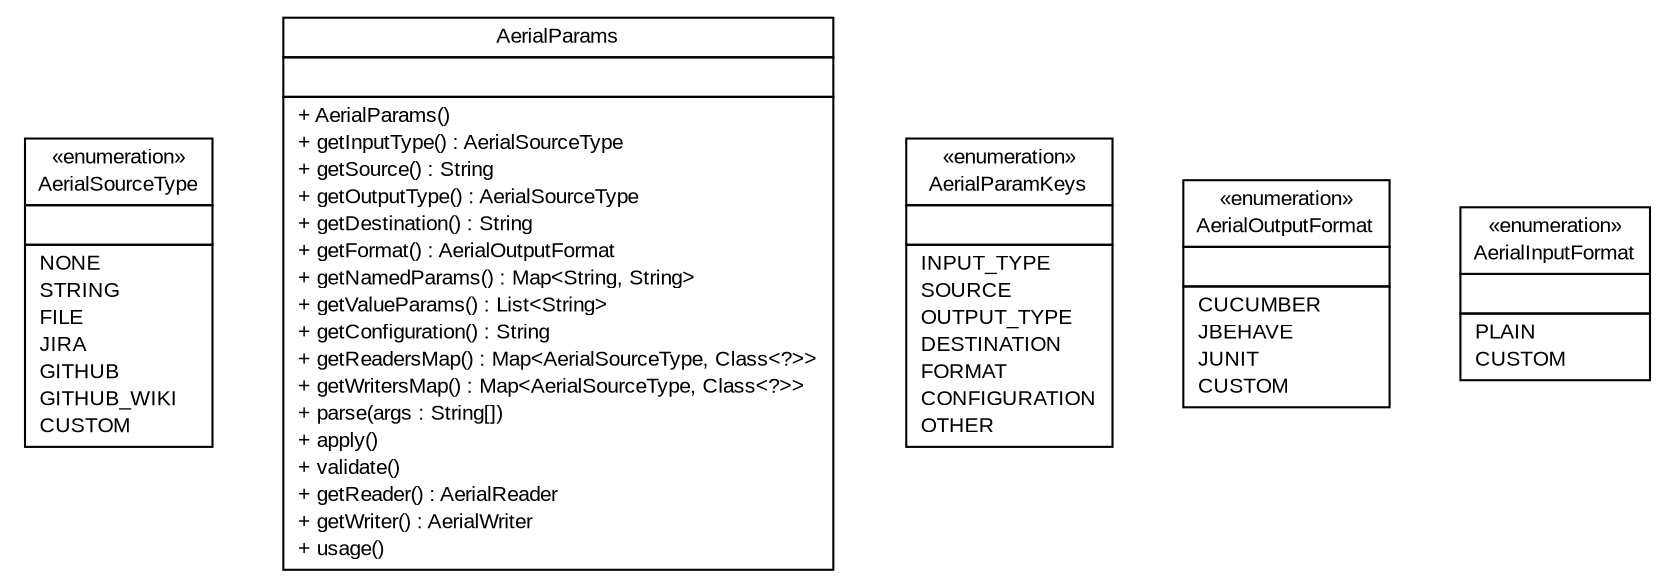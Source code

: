 #!/usr/local/bin/dot
#
# Class diagram 
# Generated by UMLGraph version R5_6 (http://www.umlgraph.org/)
#

digraph G {
	edge [fontname="arial",fontsize=10,labelfontname="arial",labelfontsize=10];
	node [fontname="arial",fontsize=10,shape=plaintext];
	nodesep=0.25;
	ranksep=0.5;
	// com.github.mkolisnyk.aerial.core.params.AerialSourceType
	c203 [label=<<table title="com.github.mkolisnyk.aerial.core.params.AerialSourceType" border="0" cellborder="1" cellspacing="0" cellpadding="2" port="p" href="./AerialSourceType.html">
		<tr><td><table border="0" cellspacing="0" cellpadding="1">
<tr><td align="center" balign="center"> &#171;enumeration&#187; </td></tr>
<tr><td align="center" balign="center"> AerialSourceType </td></tr>
		</table></td></tr>
		<tr><td><table border="0" cellspacing="0" cellpadding="1">
<tr><td align="left" balign="left">  </td></tr>
		</table></td></tr>
		<tr><td><table border="0" cellspacing="0" cellpadding="1">
<tr><td align="left" balign="left"> NONE </td></tr>
<tr><td align="left" balign="left"> STRING </td></tr>
<tr><td align="left" balign="left"> FILE </td></tr>
<tr><td align="left" balign="left"> JIRA </td></tr>
<tr><td align="left" balign="left"> GITHUB </td></tr>
<tr><td align="left" balign="left"> GITHUB_WIKI </td></tr>
<tr><td align="left" balign="left"> CUSTOM </td></tr>
		</table></td></tr>
		</table>>, URL="./AerialSourceType.html", fontname="arial", fontcolor="black", fontsize=10.0];
	// com.github.mkolisnyk.aerial.core.params.AerialParams
	c204 [label=<<table title="com.github.mkolisnyk.aerial.core.params.AerialParams" border="0" cellborder="1" cellspacing="0" cellpadding="2" port="p" href="./AerialParams.html">
		<tr><td><table border="0" cellspacing="0" cellpadding="1">
<tr><td align="center" balign="center"> AerialParams </td></tr>
		</table></td></tr>
		<tr><td><table border="0" cellspacing="0" cellpadding="1">
<tr><td align="left" balign="left">  </td></tr>
		</table></td></tr>
		<tr><td><table border="0" cellspacing="0" cellpadding="1">
<tr><td align="left" balign="left"> + AerialParams() </td></tr>
<tr><td align="left" balign="left"> + getInputType() : AerialSourceType </td></tr>
<tr><td align="left" balign="left"> + getSource() : String </td></tr>
<tr><td align="left" balign="left"> + getOutputType() : AerialSourceType </td></tr>
<tr><td align="left" balign="left"> + getDestination() : String </td></tr>
<tr><td align="left" balign="left"> + getFormat() : AerialOutputFormat </td></tr>
<tr><td align="left" balign="left"> + getNamedParams() : Map&lt;String, String&gt; </td></tr>
<tr><td align="left" balign="left"> + getValueParams() : List&lt;String&gt; </td></tr>
<tr><td align="left" balign="left"> + getConfiguration() : String </td></tr>
<tr><td align="left" balign="left"> + getReadersMap() : Map&lt;AerialSourceType, Class&lt;?&gt;&gt; </td></tr>
<tr><td align="left" balign="left"> + getWritersMap() : Map&lt;AerialSourceType, Class&lt;?&gt;&gt; </td></tr>
<tr><td align="left" balign="left"> + parse(args : String[]) </td></tr>
<tr><td align="left" balign="left"> + apply() </td></tr>
<tr><td align="left" balign="left"> + validate() </td></tr>
<tr><td align="left" balign="left"> + getReader() : AerialReader </td></tr>
<tr><td align="left" balign="left"> + getWriter() : AerialWriter </td></tr>
<tr><td align="left" balign="left"> + usage() </td></tr>
		</table></td></tr>
		</table>>, URL="./AerialParams.html", fontname="arial", fontcolor="black", fontsize=10.0];
	// com.github.mkolisnyk.aerial.core.params.AerialParamKeys
	c205 [label=<<table title="com.github.mkolisnyk.aerial.core.params.AerialParamKeys" border="0" cellborder="1" cellspacing="0" cellpadding="2" port="p" href="./AerialParamKeys.html">
		<tr><td><table border="0" cellspacing="0" cellpadding="1">
<tr><td align="center" balign="center"> &#171;enumeration&#187; </td></tr>
<tr><td align="center" balign="center"> AerialParamKeys </td></tr>
		</table></td></tr>
		<tr><td><table border="0" cellspacing="0" cellpadding="1">
<tr><td align="left" balign="left">  </td></tr>
		</table></td></tr>
		<tr><td><table border="0" cellspacing="0" cellpadding="1">
<tr><td align="left" balign="left"> INPUT_TYPE </td></tr>
<tr><td align="left" balign="left"> SOURCE </td></tr>
<tr><td align="left" balign="left"> OUTPUT_TYPE </td></tr>
<tr><td align="left" balign="left"> DESTINATION </td></tr>
<tr><td align="left" balign="left"> FORMAT </td></tr>
<tr><td align="left" balign="left"> CONFIGURATION </td></tr>
<tr><td align="left" balign="left"> OTHER </td></tr>
		</table></td></tr>
		</table>>, URL="./AerialParamKeys.html", fontname="arial", fontcolor="black", fontsize=10.0];
	// com.github.mkolisnyk.aerial.core.params.AerialOutputFormat
	c206 [label=<<table title="com.github.mkolisnyk.aerial.core.params.AerialOutputFormat" border="0" cellborder="1" cellspacing="0" cellpadding="2" port="p" href="./AerialOutputFormat.html">
		<tr><td><table border="0" cellspacing="0" cellpadding="1">
<tr><td align="center" balign="center"> &#171;enumeration&#187; </td></tr>
<tr><td align="center" balign="center"> AerialOutputFormat </td></tr>
		</table></td></tr>
		<tr><td><table border="0" cellspacing="0" cellpadding="1">
<tr><td align="left" balign="left">  </td></tr>
		</table></td></tr>
		<tr><td><table border="0" cellspacing="0" cellpadding="1">
<tr><td align="left" balign="left"> CUCUMBER </td></tr>
<tr><td align="left" balign="left"> JBEHAVE </td></tr>
<tr><td align="left" balign="left"> JUNIT </td></tr>
<tr><td align="left" balign="left"> CUSTOM </td></tr>
		</table></td></tr>
		</table>>, URL="./AerialOutputFormat.html", fontname="arial", fontcolor="black", fontsize=10.0];
	// com.github.mkolisnyk.aerial.core.params.AerialInputFormat
	c207 [label=<<table title="com.github.mkolisnyk.aerial.core.params.AerialInputFormat" border="0" cellborder="1" cellspacing="0" cellpadding="2" port="p" href="./AerialInputFormat.html">
		<tr><td><table border="0" cellspacing="0" cellpadding="1">
<tr><td align="center" balign="center"> &#171;enumeration&#187; </td></tr>
<tr><td align="center" balign="center"> AerialInputFormat </td></tr>
		</table></td></tr>
		<tr><td><table border="0" cellspacing="0" cellpadding="1">
<tr><td align="left" balign="left">  </td></tr>
		</table></td></tr>
		<tr><td><table border="0" cellspacing="0" cellpadding="1">
<tr><td align="left" balign="left"> PLAIN </td></tr>
<tr><td align="left" balign="left"> CUSTOM </td></tr>
		</table></td></tr>
		</table>>, URL="./AerialInputFormat.html", fontname="arial", fontcolor="black", fontsize=10.0];
}

